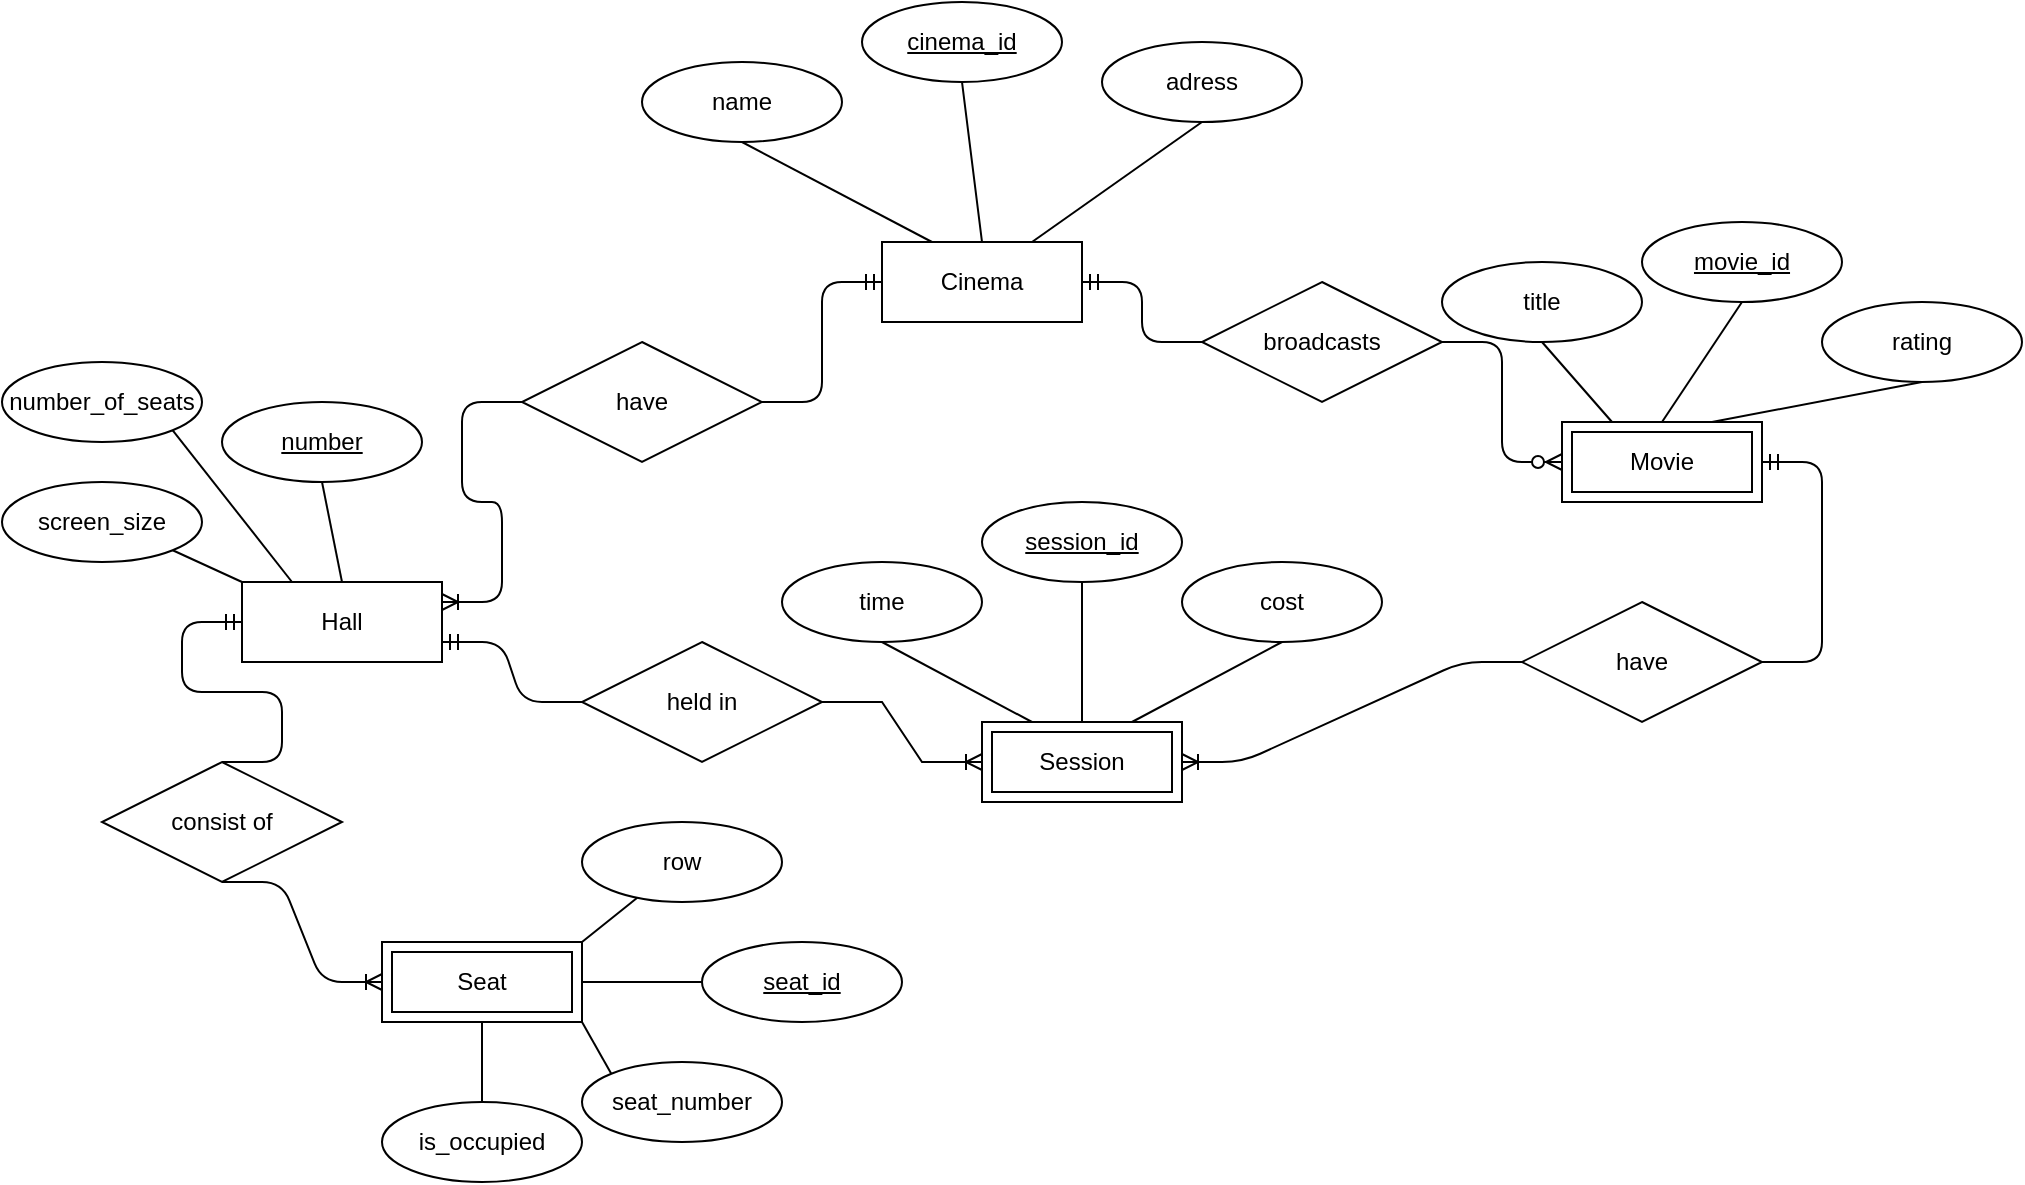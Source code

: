 <mxfile version="15.4.3" type="google"><diagram name="Page-1" id="2ca16b54-16f6-2749-3443-fa8db7711227"><mxGraphModel dx="2583" dy="829" grid="1" gridSize="10" guides="1" tooltips="1" connect="1" arrows="1" fold="1" page="1" pageScale="1" pageWidth="1100" pageHeight="850" background="none" math="0" shadow="0"><root><mxCell id="0"/><mxCell id="1" parent="0"/><mxCell id="lrMQufjspCkn1FoUY1mT-2" value="Hall" style="whiteSpace=wrap;html=1;align=center;" parent="1" vertex="1"><mxGeometry x="90" y="330" width="100" height="40" as="geometry"/></mxCell><mxCell id="lrMQufjspCkn1FoUY1mT-3" value="Seat" style="shape=ext;margin=3;double=1;whiteSpace=wrap;html=1;align=center;" parent="1" vertex="1"><mxGeometry x="160" y="510" width="100" height="40" as="geometry"/></mxCell><mxCell id="lrMQufjspCkn1FoUY1mT-5" value="Session" style="shape=ext;margin=3;double=1;whiteSpace=wrap;html=1;align=center;" parent="1" vertex="1"><mxGeometry x="460" y="400" width="100" height="40" as="geometry"/></mxCell><mxCell id="lrMQufjspCkn1FoUY1mT-6" value="Cinema" style="whiteSpace=wrap;html=1;align=center;" parent="1" vertex="1"><mxGeometry x="410" y="160" width="100" height="40" as="geometry"/></mxCell><mxCell id="lrMQufjspCkn1FoUY1mT-11" value="Movie" style="shape=ext;margin=3;double=1;whiteSpace=wrap;html=1;align=center;" parent="1" vertex="1"><mxGeometry x="750" y="250" width="100" height="40" as="geometry"/></mxCell><mxCell id="lrMQufjspCkn1FoUY1mT-13" value="have" style="shape=rhombus;perimeter=rhombusPerimeter;whiteSpace=wrap;html=1;align=center;" parent="1" vertex="1"><mxGeometry x="230" y="210" width="120" height="60" as="geometry"/></mxCell><mxCell id="lrMQufjspCkn1FoUY1mT-15" value="" style="edgeStyle=entityRelationEdgeStyle;fontSize=12;html=1;endArrow=ERmandOne;entryX=0;entryY=0.5;entryDx=0;entryDy=0;exitX=1;exitY=0.5;exitDx=0;exitDy=0;" parent="1" source="lrMQufjspCkn1FoUY1mT-13" target="lrMQufjspCkn1FoUY1mT-6" edge="1"><mxGeometry width="100" height="100" relative="1" as="geometry"><mxPoint x="300" y="330" as="sourcePoint"/><mxPoint x="400" y="230" as="targetPoint"/></mxGeometry></mxCell><mxCell id="lrMQufjspCkn1FoUY1mT-17" value="" style="edgeStyle=entityRelationEdgeStyle;fontSize=12;html=1;endArrow=ERoneToMany;exitX=0;exitY=0.5;exitDx=0;exitDy=0;entryX=1;entryY=0.25;entryDx=0;entryDy=0;" parent="1" source="lrMQufjspCkn1FoUY1mT-13" target="lrMQufjspCkn1FoUY1mT-2" edge="1"><mxGeometry width="100" height="100" relative="1" as="geometry"><mxPoint x="480" y="460" as="sourcePoint"/><mxPoint x="580" y="360" as="targetPoint"/></mxGeometry></mxCell><mxCell id="lrMQufjspCkn1FoUY1mT-18" value="consist of" style="shape=rhombus;perimeter=rhombusPerimeter;whiteSpace=wrap;html=1;align=center;" parent="1" vertex="1"><mxGeometry x="20" y="420" width="120" height="60" as="geometry"/></mxCell><mxCell id="lrMQufjspCkn1FoUY1mT-19" value="" style="edgeStyle=entityRelationEdgeStyle;fontSize=12;html=1;endArrow=ERmandOne;exitX=0.5;exitY=0;exitDx=0;exitDy=0;entryX=0;entryY=0.5;entryDx=0;entryDy=0;" parent="1" source="lrMQufjspCkn1FoUY1mT-18" target="lrMQufjspCkn1FoUY1mT-2" edge="1"><mxGeometry width="100" height="100" relative="1" as="geometry"><mxPoint x="420" y="480" as="sourcePoint"/><mxPoint x="100" y="390" as="targetPoint"/></mxGeometry></mxCell><mxCell id="lrMQufjspCkn1FoUY1mT-20" value="" style="edgeStyle=entityRelationEdgeStyle;fontSize=12;html=1;endArrow=ERoneToMany;entryX=0;entryY=0.5;entryDx=0;entryDy=0;exitX=0.5;exitY=1;exitDx=0;exitDy=0;" parent="1" source="lrMQufjspCkn1FoUY1mT-18" target="lrMQufjspCkn1FoUY1mT-3" edge="1"><mxGeometry width="100" height="100" relative="1" as="geometry"><mxPoint x="270" y="450" as="sourcePoint"/><mxPoint x="160" y="380" as="targetPoint"/></mxGeometry></mxCell><mxCell id="lrMQufjspCkn1FoUY1mT-21" value="have" style="shape=rhombus;perimeter=rhombusPerimeter;whiteSpace=wrap;html=1;align=center;" parent="1" vertex="1"><mxGeometry x="730" y="340" width="120" height="60" as="geometry"/></mxCell><mxCell id="lrMQufjspCkn1FoUY1mT-24" value="broadcasts" style="shape=rhombus;perimeter=rhombusPerimeter;whiteSpace=wrap;html=1;align=center;" parent="1" vertex="1"><mxGeometry x="570" y="180" width="120" height="60" as="geometry"/></mxCell><mxCell id="lrMQufjspCkn1FoUY1mT-25" value="" style="edgeStyle=entityRelationEdgeStyle;fontSize=12;html=1;endArrow=ERmandOne;entryX=1;entryY=0.5;entryDx=0;entryDy=0;exitX=0;exitY=0.5;exitDx=0;exitDy=0;" parent="1" source="lrMQufjspCkn1FoUY1mT-24" target="lrMQufjspCkn1FoUY1mT-6" edge="1"><mxGeometry width="100" height="100" relative="1" as="geometry"><mxPoint x="480" y="460" as="sourcePoint"/><mxPoint x="520" y="210" as="targetPoint"/></mxGeometry></mxCell><mxCell id="lrMQufjspCkn1FoUY1mT-26" value="" style="edgeStyle=entityRelationEdgeStyle;fontSize=12;html=1;endArrow=ERzeroToMany;endFill=1;exitX=1;exitY=0.5;exitDx=0;exitDy=0;entryX=0;entryY=0.5;entryDx=0;entryDy=0;" parent="1" source="lrMQufjspCkn1FoUY1mT-24" target="lrMQufjspCkn1FoUY1mT-11" edge="1"><mxGeometry width="100" height="100" relative="1" as="geometry"><mxPoint x="480" y="460" as="sourcePoint"/><mxPoint x="580" y="360" as="targetPoint"/></mxGeometry></mxCell><mxCell id="lrMQufjspCkn1FoUY1mT-27" value="" style="edgeStyle=entityRelationEdgeStyle;fontSize=12;html=1;endArrow=ERmandOne;entryX=1;entryY=0.5;entryDx=0;entryDy=0;exitX=1;exitY=0.5;exitDx=0;exitDy=0;" parent="1" source="lrMQufjspCkn1FoUY1mT-21" target="lrMQufjspCkn1FoUY1mT-11" edge="1"><mxGeometry width="100" height="100" relative="1" as="geometry"><mxPoint x="480" y="450" as="sourcePoint"/><mxPoint x="580" y="350" as="targetPoint"/></mxGeometry></mxCell><mxCell id="lrMQufjspCkn1FoUY1mT-28" value="held in" style="shape=rhombus;perimeter=rhombusPerimeter;whiteSpace=wrap;html=1;align=center;" parent="1" vertex="1"><mxGeometry x="260" y="360" width="120" height="60" as="geometry"/></mxCell><mxCell id="lrMQufjspCkn1FoUY1mT-29" value="" style="edgeStyle=entityRelationEdgeStyle;fontSize=12;html=1;endArrow=ERoneToMany;entryX=1;entryY=0.5;entryDx=0;entryDy=0;exitX=0;exitY=0.5;exitDx=0;exitDy=0;" parent="1" source="lrMQufjspCkn1FoUY1mT-21" target="lrMQufjspCkn1FoUY1mT-5" edge="1"><mxGeometry width="100" height="100" relative="1" as="geometry"><mxPoint x="480" y="450" as="sourcePoint"/><mxPoint x="580" y="350" as="targetPoint"/></mxGeometry></mxCell><mxCell id="lrMQufjspCkn1FoUY1mT-32" value="" style="edgeStyle=entityRelationEdgeStyle;fontSize=12;html=1;endArrow=ERmandOne;entryX=1;entryY=0.75;entryDx=0;entryDy=0;exitX=0;exitY=0.5;exitDx=0;exitDy=0;" parent="1" source="lrMQufjspCkn1FoUY1mT-28" target="lrMQufjspCkn1FoUY1mT-2" edge="1"><mxGeometry width="100" height="100" relative="1" as="geometry"><mxPoint x="390" y="400" as="sourcePoint"/><mxPoint x="470" y="415" as="targetPoint"/></mxGeometry></mxCell><mxCell id="lrMQufjspCkn1FoUY1mT-34" value="session_id" style="ellipse;whiteSpace=wrap;html=1;align=center;fontStyle=4;" parent="1" vertex="1"><mxGeometry x="460" y="290" width="100" height="40" as="geometry"/></mxCell><mxCell id="lrMQufjspCkn1FoUY1mT-36" value="cinema_id" style="ellipse;whiteSpace=wrap;html=1;align=center;fontStyle=4;" parent="1" vertex="1"><mxGeometry x="400" y="40" width="100" height="40" as="geometry"/></mxCell><mxCell id="lrMQufjspCkn1FoUY1mT-37" value="movie_id" style="ellipse;whiteSpace=wrap;html=1;align=center;fontStyle=4;" parent="1" vertex="1"><mxGeometry x="790" y="150" width="100" height="40" as="geometry"/></mxCell><mxCell id="lrMQufjspCkn1FoUY1mT-38" value="number" style="ellipse;whiteSpace=wrap;html=1;align=center;fontStyle=4;" parent="1" vertex="1"><mxGeometry x="80" y="240" width="100" height="40" as="geometry"/></mxCell><mxCell id="lrMQufjspCkn1FoUY1mT-39" value="seat_id" style="ellipse;whiteSpace=wrap;html=1;align=center;fontStyle=4;" parent="1" vertex="1"><mxGeometry x="320" y="510" width="100" height="40" as="geometry"/></mxCell><mxCell id="lrMQufjspCkn1FoUY1mT-40" value="adress" style="ellipse;whiteSpace=wrap;html=1;align=center;" parent="1" vertex="1"><mxGeometry x="520" y="60" width="100" height="40" as="geometry"/></mxCell><mxCell id="lrMQufjspCkn1FoUY1mT-41" value="name" style="ellipse;whiteSpace=wrap;html=1;align=center;" parent="1" vertex="1"><mxGeometry x="290" y="70" width="100" height="40" as="geometry"/></mxCell><mxCell id="lrMQufjspCkn1FoUY1mT-43" value="title" style="ellipse;whiteSpace=wrap;html=1;align=center;" parent="1" vertex="1"><mxGeometry x="690" y="170" width="100" height="40" as="geometry"/></mxCell><mxCell id="lrMQufjspCkn1FoUY1mT-44" value="rating" style="ellipse;whiteSpace=wrap;html=1;align=center;" parent="1" vertex="1"><mxGeometry x="880" y="190" width="100" height="40" as="geometry"/></mxCell><mxCell id="lrMQufjspCkn1FoUY1mT-45" value="cost" style="ellipse;whiteSpace=wrap;html=1;align=center;" parent="1" vertex="1"><mxGeometry x="560" y="320" width="100" height="40" as="geometry"/></mxCell><mxCell id="lrMQufjspCkn1FoUY1mT-46" value="time" style="ellipse;whiteSpace=wrap;html=1;align=center;" parent="1" vertex="1"><mxGeometry x="360" y="320" width="100" height="40" as="geometry"/></mxCell><mxCell id="lrMQufjspCkn1FoUY1mT-47" value="row" style="ellipse;whiteSpace=wrap;html=1;align=center;" parent="1" vertex="1"><mxGeometry x="260" y="450" width="100" height="40" as="geometry"/></mxCell><mxCell id="lrMQufjspCkn1FoUY1mT-48" value="seat_number" style="ellipse;whiteSpace=wrap;html=1;align=center;" parent="1" vertex="1"><mxGeometry x="260" y="570" width="100" height="40" as="geometry"/></mxCell><mxCell id="lrMQufjspCkn1FoUY1mT-51" value="screen_size" style="ellipse;whiteSpace=wrap;html=1;align=center;" parent="1" vertex="1"><mxGeometry x="-30" y="280" width="100" height="40" as="geometry"/></mxCell><mxCell id="lrMQufjspCkn1FoUY1mT-54" value="" style="endArrow=none;html=1;rounded=0;exitX=0.75;exitY=0;exitDx=0;exitDy=0;entryX=0.5;entryY=1;entryDx=0;entryDy=0;" parent="1" source="lrMQufjspCkn1FoUY1mT-5" target="lrMQufjspCkn1FoUY1mT-45" edge="1"><mxGeometry relative="1" as="geometry"><mxPoint x="430" y="300" as="sourcePoint"/><mxPoint x="590" y="300" as="targetPoint"/></mxGeometry></mxCell><mxCell id="lrMQufjspCkn1FoUY1mT-55" value="" style="endArrow=none;html=1;rounded=0;entryX=0.5;entryY=0;entryDx=0;entryDy=0;exitX=0.5;exitY=1;exitDx=0;exitDy=0;" parent="1" source="lrMQufjspCkn1FoUY1mT-34" target="lrMQufjspCkn1FoUY1mT-5" edge="1"><mxGeometry relative="1" as="geometry"><mxPoint x="430" y="300" as="sourcePoint"/><mxPoint x="590" y="300" as="targetPoint"/></mxGeometry></mxCell><mxCell id="lrMQufjspCkn1FoUY1mT-56" value="" style="endArrow=none;html=1;rounded=0;entryX=0.25;entryY=0;entryDx=0;entryDy=0;exitX=0.5;exitY=1;exitDx=0;exitDy=0;" parent="1" source="lrMQufjspCkn1FoUY1mT-46" target="lrMQufjspCkn1FoUY1mT-5" edge="1"><mxGeometry relative="1" as="geometry"><mxPoint x="440" y="310" as="sourcePoint"/><mxPoint x="600" y="310" as="targetPoint"/></mxGeometry></mxCell><mxCell id="lrMQufjspCkn1FoUY1mT-57" value="" style="endArrow=none;html=1;rounded=0;entryX=0.25;entryY=0;entryDx=0;entryDy=0;exitX=0.5;exitY=1;exitDx=0;exitDy=0;" parent="1" source="lrMQufjspCkn1FoUY1mT-43" target="lrMQufjspCkn1FoUY1mT-11" edge="1"><mxGeometry relative="1" as="geometry"><mxPoint x="450" y="320" as="sourcePoint"/><mxPoint x="610" y="320" as="targetPoint"/></mxGeometry></mxCell><mxCell id="lrMQufjspCkn1FoUY1mT-58" value="" style="endArrow=none;html=1;rounded=0;entryX=0.5;entryY=0;entryDx=0;entryDy=0;exitX=0.5;exitY=1;exitDx=0;exitDy=0;" parent="1" source="lrMQufjspCkn1FoUY1mT-37" target="lrMQufjspCkn1FoUY1mT-11" edge="1"><mxGeometry relative="1" as="geometry"><mxPoint x="460" y="330" as="sourcePoint"/><mxPoint x="620" y="330" as="targetPoint"/></mxGeometry></mxCell><mxCell id="lrMQufjspCkn1FoUY1mT-59" value="" style="endArrow=none;html=1;rounded=0;entryX=0.75;entryY=0;entryDx=0;entryDy=0;exitX=0.5;exitY=1;exitDx=0;exitDy=0;" parent="1" source="lrMQufjspCkn1FoUY1mT-44" target="lrMQufjspCkn1FoUY1mT-11" edge="1"><mxGeometry relative="1" as="geometry"><mxPoint x="470" y="340" as="sourcePoint"/><mxPoint x="630" y="340" as="targetPoint"/></mxGeometry></mxCell><mxCell id="lrMQufjspCkn1FoUY1mT-60" value="" style="endArrow=none;html=1;rounded=0;entryX=0.75;entryY=0;entryDx=0;entryDy=0;exitX=0.5;exitY=1;exitDx=0;exitDy=0;" parent="1" source="lrMQufjspCkn1FoUY1mT-40" target="lrMQufjspCkn1FoUY1mT-6" edge="1"><mxGeometry relative="1" as="geometry"><mxPoint x="480" y="350" as="sourcePoint"/><mxPoint x="640" y="350" as="targetPoint"/></mxGeometry></mxCell><mxCell id="lrMQufjspCkn1FoUY1mT-61" value="" style="endArrow=none;html=1;rounded=0;entryX=0.5;entryY=0;entryDx=0;entryDy=0;exitX=0.5;exitY=1;exitDx=0;exitDy=0;" parent="1" source="lrMQufjspCkn1FoUY1mT-36" target="lrMQufjspCkn1FoUY1mT-6" edge="1"><mxGeometry relative="1" as="geometry"><mxPoint x="490" y="360" as="sourcePoint"/><mxPoint x="650" y="360" as="targetPoint"/></mxGeometry></mxCell><mxCell id="lrMQufjspCkn1FoUY1mT-62" value="" style="endArrow=none;html=1;rounded=0;entryX=0.25;entryY=0;entryDx=0;entryDy=0;exitX=0.5;exitY=1;exitDx=0;exitDy=0;" parent="1" source="lrMQufjspCkn1FoUY1mT-41" target="lrMQufjspCkn1FoUY1mT-6" edge="1"><mxGeometry relative="1" as="geometry"><mxPoint x="500" y="370" as="sourcePoint"/><mxPoint x="660" y="370" as="targetPoint"/></mxGeometry></mxCell><mxCell id="lrMQufjspCkn1FoUY1mT-63" value="" style="endArrow=none;html=1;rounded=0;entryX=1;entryY=0;entryDx=0;entryDy=0;" parent="1" source="lrMQufjspCkn1FoUY1mT-47" target="lrMQufjspCkn1FoUY1mT-3" edge="1"><mxGeometry relative="1" as="geometry"><mxPoint x="510" y="380" as="sourcePoint"/><mxPoint x="670" y="380" as="targetPoint"/></mxGeometry></mxCell><mxCell id="lrMQufjspCkn1FoUY1mT-64" value="" style="endArrow=none;html=1;rounded=0;exitX=1;exitY=0.5;exitDx=0;exitDy=0;entryX=0;entryY=0.5;entryDx=0;entryDy=0;" parent="1" source="lrMQufjspCkn1FoUY1mT-3" target="lrMQufjspCkn1FoUY1mT-39" edge="1"><mxGeometry relative="1" as="geometry"><mxPoint x="520" y="390" as="sourcePoint"/><mxPoint x="680" y="390" as="targetPoint"/></mxGeometry></mxCell><mxCell id="lrMQufjspCkn1FoUY1mT-65" value="" style="endArrow=none;html=1;rounded=0;exitX=1;exitY=1;exitDx=0;exitDy=0;entryX=0;entryY=0;entryDx=0;entryDy=0;" parent="1" source="lrMQufjspCkn1FoUY1mT-3" target="lrMQufjspCkn1FoUY1mT-48" edge="1"><mxGeometry relative="1" as="geometry"><mxPoint x="530" y="400" as="sourcePoint"/><mxPoint x="690" y="400" as="targetPoint"/></mxGeometry></mxCell><mxCell id="lrMQufjspCkn1FoUY1mT-66" value="" style="endArrow=none;html=1;rounded=0;exitX=0.5;exitY=0;exitDx=0;exitDy=0;entryX=0.5;entryY=1;entryDx=0;entryDy=0;" parent="1" source="lrMQufjspCkn1FoUY1mT-2" target="lrMQufjspCkn1FoUY1mT-38" edge="1"><mxGeometry relative="1" as="geometry"><mxPoint x="540" y="410" as="sourcePoint"/><mxPoint x="700" y="410" as="targetPoint"/></mxGeometry></mxCell><mxCell id="lrMQufjspCkn1FoUY1mT-67" value="" style="endArrow=none;html=1;rounded=0;entryX=0;entryY=0;entryDx=0;entryDy=0;exitX=1;exitY=1;exitDx=0;exitDy=0;" parent="1" source="lrMQufjspCkn1FoUY1mT-51" target="lrMQufjspCkn1FoUY1mT-2" edge="1"><mxGeometry relative="1" as="geometry"><mxPoint x="550" y="420" as="sourcePoint"/><mxPoint x="710" y="420" as="targetPoint"/></mxGeometry></mxCell><mxCell id="lrMQufjspCkn1FoUY1mT-69" value="number_of_seats" style="ellipse;whiteSpace=wrap;html=1;align=center;" parent="1" vertex="1"><mxGeometry x="-30" y="220" width="100" height="40" as="geometry"/></mxCell><mxCell id="lrMQufjspCkn1FoUY1mT-70" value="" style="endArrow=none;html=1;rounded=0;exitX=0.25;exitY=0;exitDx=0;exitDy=0;entryX=1;entryY=1;entryDx=0;entryDy=0;" parent="1" source="lrMQufjspCkn1FoUY1mT-2" target="lrMQufjspCkn1FoUY1mT-69" edge="1"><mxGeometry relative="1" as="geometry"><mxPoint x="150" y="340" as="sourcePoint"/><mxPoint x="140" y="290" as="targetPoint"/></mxGeometry></mxCell><mxCell id="lrMQufjspCkn1FoUY1mT-71" value="is_occupied" style="ellipse;whiteSpace=wrap;html=1;align=center;" parent="1" vertex="1"><mxGeometry x="160" y="590" width="100" height="40" as="geometry"/></mxCell><mxCell id="lrMQufjspCkn1FoUY1mT-72" value="" style="endArrow=none;html=1;rounded=0;exitX=0.5;exitY=1;exitDx=0;exitDy=0;" parent="1" source="lrMQufjspCkn1FoUY1mT-3" target="lrMQufjspCkn1FoUY1mT-71" edge="1"><mxGeometry relative="1" as="geometry"><mxPoint x="420" y="370" as="sourcePoint"/><mxPoint x="495" y="395" as="targetPoint"/></mxGeometry></mxCell><mxCell id="jT2_mBQqcL8q4t1DLUd7-1" value="" style="edgeStyle=entityRelationEdgeStyle;fontSize=12;html=1;endArrow=ERoneToMany;rounded=0;entryX=0;entryY=0.5;entryDx=0;entryDy=0;" edge="1" parent="1" source="lrMQufjspCkn1FoUY1mT-28" target="lrMQufjspCkn1FoUY1mT-5"><mxGeometry width="100" height="100" relative="1" as="geometry"><mxPoint x="400" y="450" as="sourcePoint"/><mxPoint x="500" y="350" as="targetPoint"/></mxGeometry></mxCell></root></mxGraphModel></diagram></mxfile>